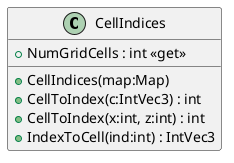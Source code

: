 @startuml
class CellIndices {
    + NumGridCells : int <<get>>
    + CellIndices(map:Map)
    + CellToIndex(c:IntVec3) : int
    + CellToIndex(x:int, z:int) : int
    + IndexToCell(ind:int) : IntVec3
}
@enduml
